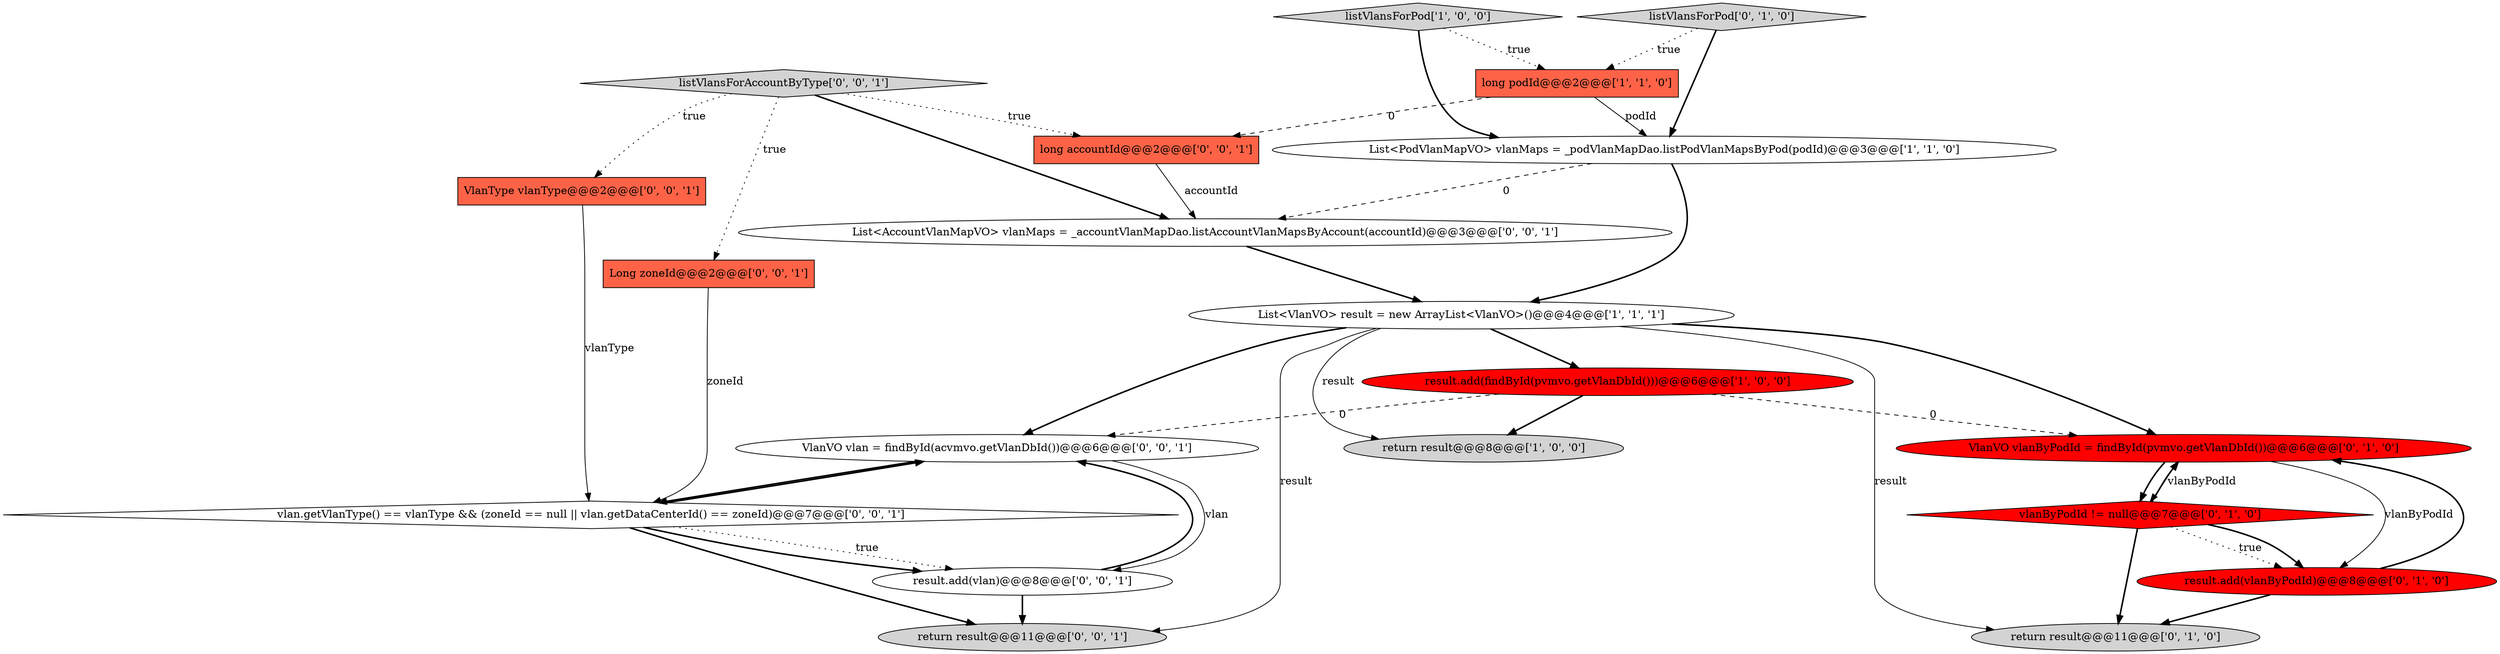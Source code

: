 digraph {
8 [style = filled, label = "listVlansForPod['0', '1', '0']", fillcolor = lightgray, shape = diamond image = "AAA0AAABBB2BBB"];
13 [style = filled, label = "VlanType vlanType@@@2@@@['0', '0', '1']", fillcolor = tomato, shape = box image = "AAA0AAABBB3BBB"];
18 [style = filled, label = "long accountId@@@2@@@['0', '0', '1']", fillcolor = tomato, shape = box image = "AAA0AAABBB3BBB"];
4 [style = filled, label = "long podId@@@2@@@['1', '1', '0']", fillcolor = tomato, shape = box image = "AAA0AAABBB1BBB"];
17 [style = filled, label = "listVlansForAccountByType['0', '0', '1']", fillcolor = lightgray, shape = diamond image = "AAA0AAABBB3BBB"];
16 [style = filled, label = "Long zoneId@@@2@@@['0', '0', '1']", fillcolor = tomato, shape = box image = "AAA0AAABBB3BBB"];
11 [style = filled, label = "vlan.getVlanType() == vlanType && (zoneId == null || vlan.getDataCenterId() == zoneId)@@@7@@@['0', '0', '1']", fillcolor = white, shape = diamond image = "AAA0AAABBB3BBB"];
15 [style = filled, label = "VlanVO vlan = findById(acvmvo.getVlanDbId())@@@6@@@['0', '0', '1']", fillcolor = white, shape = ellipse image = "AAA0AAABBB3BBB"];
0 [style = filled, label = "return result@@@8@@@['1', '0', '0']", fillcolor = lightgray, shape = ellipse image = "AAA0AAABBB1BBB"];
1 [style = filled, label = "List<PodVlanMapVO> vlanMaps = _podVlanMapDao.listPodVlanMapsByPod(podId)@@@3@@@['1', '1', '0']", fillcolor = white, shape = ellipse image = "AAA0AAABBB1BBB"];
14 [style = filled, label = "List<AccountVlanMapVO> vlanMaps = _accountVlanMapDao.listAccountVlanMapsByAccount(accountId)@@@3@@@['0', '0', '1']", fillcolor = white, shape = ellipse image = "AAA0AAABBB3BBB"];
19 [style = filled, label = "return result@@@11@@@['0', '0', '1']", fillcolor = lightgray, shape = ellipse image = "AAA0AAABBB3BBB"];
7 [style = filled, label = "return result@@@11@@@['0', '1', '0']", fillcolor = lightgray, shape = ellipse image = "AAA0AAABBB2BBB"];
12 [style = filled, label = "result.add(vlan)@@@8@@@['0', '0', '1']", fillcolor = white, shape = ellipse image = "AAA0AAABBB3BBB"];
2 [style = filled, label = "listVlansForPod['1', '0', '0']", fillcolor = lightgray, shape = diamond image = "AAA0AAABBB1BBB"];
5 [style = filled, label = "List<VlanVO> result = new ArrayList<VlanVO>()@@@4@@@['1', '1', '1']", fillcolor = white, shape = ellipse image = "AAA0AAABBB1BBB"];
9 [style = filled, label = "VlanVO vlanByPodId = findById(pvmvo.getVlanDbId())@@@6@@@['0', '1', '0']", fillcolor = red, shape = ellipse image = "AAA1AAABBB2BBB"];
3 [style = filled, label = "result.add(findById(pvmvo.getVlanDbId()))@@@6@@@['1', '0', '0']", fillcolor = red, shape = ellipse image = "AAA1AAABBB1BBB"];
6 [style = filled, label = "vlanByPodId != null@@@7@@@['0', '1', '0']", fillcolor = red, shape = diamond image = "AAA1AAABBB2BBB"];
10 [style = filled, label = "result.add(vlanByPodId)@@@8@@@['0', '1', '0']", fillcolor = red, shape = ellipse image = "AAA1AAABBB2BBB"];
1->5 [style = bold, label=""];
5->3 [style = bold, label=""];
5->0 [style = solid, label="result"];
4->18 [style = dashed, label="0"];
13->11 [style = solid, label="vlanType"];
4->1 [style = solid, label="podId"];
5->9 [style = bold, label=""];
17->18 [style = dotted, label="true"];
9->10 [style = solid, label="vlanByPodId"];
5->19 [style = solid, label="result"];
1->14 [style = dashed, label="0"];
2->1 [style = bold, label=""];
11->12 [style = dotted, label="true"];
9->6 [style = solid, label="vlanByPodId"];
12->15 [style = bold, label=""];
5->15 [style = bold, label=""];
11->12 [style = bold, label=""];
11->19 [style = bold, label=""];
10->7 [style = bold, label=""];
8->4 [style = dotted, label="true"];
3->0 [style = bold, label=""];
11->15 [style = bold, label=""];
9->6 [style = bold, label=""];
17->16 [style = dotted, label="true"];
6->10 [style = dotted, label="true"];
8->1 [style = bold, label=""];
15->11 [style = bold, label=""];
3->9 [style = dashed, label="0"];
17->14 [style = bold, label=""];
6->10 [style = bold, label=""];
15->12 [style = solid, label="vlan"];
2->4 [style = dotted, label="true"];
18->14 [style = solid, label="accountId"];
3->15 [style = dashed, label="0"];
10->9 [style = bold, label=""];
5->7 [style = solid, label="result"];
6->9 [style = bold, label=""];
6->7 [style = bold, label=""];
12->19 [style = bold, label=""];
17->13 [style = dotted, label="true"];
14->5 [style = bold, label=""];
16->11 [style = solid, label="zoneId"];
}
